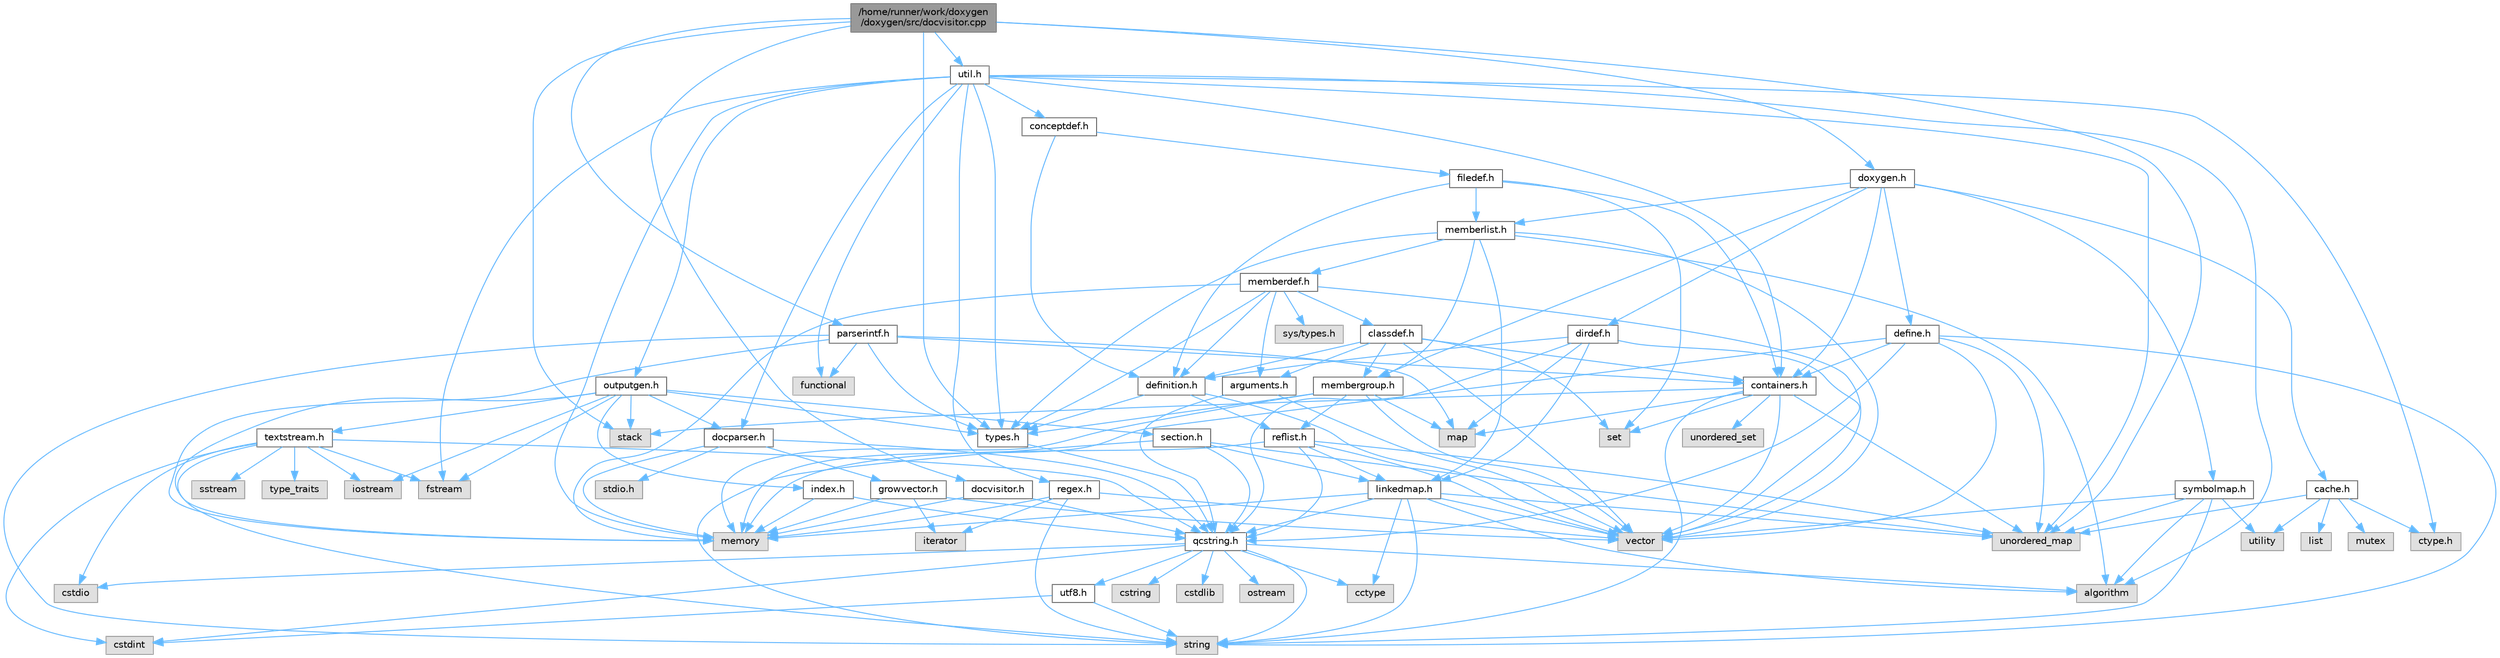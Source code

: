 digraph "/home/runner/work/doxygen/doxygen/src/docvisitor.cpp"
{
 // INTERACTIVE_SVG=YES
 // LATEX_PDF_SIZE
  bgcolor="transparent";
  edge [fontname=Helvetica,fontsize=10,labelfontname=Helvetica,labelfontsize=10];
  node [fontname=Helvetica,fontsize=10,shape=box,height=0.2,width=0.4];
  Node1 [label="/home/runner/work/doxygen\l/doxygen/src/docvisitor.cpp",height=0.2,width=0.4,color="gray40", fillcolor="grey60", style="filled", fontcolor="black",tooltip=" "];
  Node1 -> Node2 [color="steelblue1",style="solid"];
  Node2 [label="unordered_map",height=0.2,width=0.4,color="grey60", fillcolor="#E0E0E0", style="filled",tooltip=" "];
  Node1 -> Node3 [color="steelblue1",style="solid"];
  Node3 [label="stack",height=0.2,width=0.4,color="grey60", fillcolor="#E0E0E0", style="filled",tooltip=" "];
  Node1 -> Node4 [color="steelblue1",style="solid"];
  Node4 [label="parserintf.h",height=0.2,width=0.4,color="grey40", fillcolor="white", style="filled",URL="$da/d55/parserintf_8h.html",tooltip=" "];
  Node4 -> Node5 [color="steelblue1",style="solid"];
  Node5 [label="functional",height=0.2,width=0.4,color="grey60", fillcolor="#E0E0E0", style="filled",tooltip=" "];
  Node4 -> Node6 [color="steelblue1",style="solid"];
  Node6 [label="memory",height=0.2,width=0.4,color="grey60", fillcolor="#E0E0E0", style="filled",tooltip=" "];
  Node4 -> Node7 [color="steelblue1",style="solid"];
  Node7 [label="map",height=0.2,width=0.4,color="grey60", fillcolor="#E0E0E0", style="filled",tooltip=" "];
  Node4 -> Node8 [color="steelblue1",style="solid"];
  Node8 [label="string",height=0.2,width=0.4,color="grey60", fillcolor="#E0E0E0", style="filled",tooltip=" "];
  Node4 -> Node9 [color="steelblue1",style="solid"];
  Node9 [label="types.h",height=0.2,width=0.4,color="grey40", fillcolor="white", style="filled",URL="$d9/d49/types_8h.html",tooltip="This file contains a number of basic enums and types."];
  Node9 -> Node10 [color="steelblue1",style="solid"];
  Node10 [label="qcstring.h",height=0.2,width=0.4,color="grey40", fillcolor="white", style="filled",URL="$d7/d5c/qcstring_8h.html",tooltip=" "];
  Node10 -> Node8 [color="steelblue1",style="solid"];
  Node10 -> Node11 [color="steelblue1",style="solid"];
  Node11 [label="algorithm",height=0.2,width=0.4,color="grey60", fillcolor="#E0E0E0", style="filled",tooltip=" "];
  Node10 -> Node12 [color="steelblue1",style="solid"];
  Node12 [label="cctype",height=0.2,width=0.4,color="grey60", fillcolor="#E0E0E0", style="filled",tooltip=" "];
  Node10 -> Node13 [color="steelblue1",style="solid"];
  Node13 [label="cstring",height=0.2,width=0.4,color="grey60", fillcolor="#E0E0E0", style="filled",tooltip=" "];
  Node10 -> Node14 [color="steelblue1",style="solid"];
  Node14 [label="cstdio",height=0.2,width=0.4,color="grey60", fillcolor="#E0E0E0", style="filled",tooltip=" "];
  Node10 -> Node15 [color="steelblue1",style="solid"];
  Node15 [label="cstdlib",height=0.2,width=0.4,color="grey60", fillcolor="#E0E0E0", style="filled",tooltip=" "];
  Node10 -> Node16 [color="steelblue1",style="solid"];
  Node16 [label="cstdint",height=0.2,width=0.4,color="grey60", fillcolor="#E0E0E0", style="filled",tooltip=" "];
  Node10 -> Node17 [color="steelblue1",style="solid"];
  Node17 [label="ostream",height=0.2,width=0.4,color="grey60", fillcolor="#E0E0E0", style="filled",tooltip=" "];
  Node10 -> Node18 [color="steelblue1",style="solid"];
  Node18 [label="utf8.h",height=0.2,width=0.4,color="grey40", fillcolor="white", style="filled",URL="$db/d7c/utf8_8h.html",tooltip="Various UTF8 related helper functions."];
  Node18 -> Node16 [color="steelblue1",style="solid"];
  Node18 -> Node8 [color="steelblue1",style="solid"];
  Node4 -> Node19 [color="steelblue1",style="solid"];
  Node19 [label="containers.h",height=0.2,width=0.4,color="grey40", fillcolor="white", style="filled",URL="$d5/d75/containers_8h.html",tooltip=" "];
  Node19 -> Node20 [color="steelblue1",style="solid"];
  Node20 [label="vector",height=0.2,width=0.4,color="grey60", fillcolor="#E0E0E0", style="filled",tooltip=" "];
  Node19 -> Node8 [color="steelblue1",style="solid"];
  Node19 -> Node21 [color="steelblue1",style="solid"];
  Node21 [label="set",height=0.2,width=0.4,color="grey60", fillcolor="#E0E0E0", style="filled",tooltip=" "];
  Node19 -> Node7 [color="steelblue1",style="solid"];
  Node19 -> Node22 [color="steelblue1",style="solid"];
  Node22 [label="unordered_set",height=0.2,width=0.4,color="grey60", fillcolor="#E0E0E0", style="filled",tooltip=" "];
  Node19 -> Node2 [color="steelblue1",style="solid"];
  Node19 -> Node3 [color="steelblue1",style="solid"];
  Node1 -> Node23 [color="steelblue1",style="solid"];
  Node23 [label="docvisitor.h",height=0.2,width=0.4,color="grey40", fillcolor="white", style="filled",URL="$d2/d3c/docvisitor_8h.html",tooltip=" "];
  Node23 -> Node6 [color="steelblue1",style="solid"];
  Node23 -> Node10 [color="steelblue1",style="solid"];
  Node1 -> Node24 [color="steelblue1",style="solid"];
  Node24 [label="util.h",height=0.2,width=0.4,color="grey40", fillcolor="white", style="filled",URL="$d8/d3c/util_8h.html",tooltip="A bunch of utility functions."];
  Node24 -> Node6 [color="steelblue1",style="solid"];
  Node24 -> Node2 [color="steelblue1",style="solid"];
  Node24 -> Node11 [color="steelblue1",style="solid"];
  Node24 -> Node5 [color="steelblue1",style="solid"];
  Node24 -> Node25 [color="steelblue1",style="solid"];
  Node25 [label="fstream",height=0.2,width=0.4,color="grey60", fillcolor="#E0E0E0", style="filled",tooltip=" "];
  Node24 -> Node26 [color="steelblue1",style="solid"];
  Node26 [label="ctype.h",height=0.2,width=0.4,color="grey60", fillcolor="#E0E0E0", style="filled",tooltip=" "];
  Node24 -> Node9 [color="steelblue1",style="solid"];
  Node24 -> Node27 [color="steelblue1",style="solid"];
  Node27 [label="docparser.h",height=0.2,width=0.4,color="grey40", fillcolor="white", style="filled",URL="$de/d9c/docparser_8h.html",tooltip=" "];
  Node27 -> Node28 [color="steelblue1",style="solid"];
  Node28 [label="stdio.h",height=0.2,width=0.4,color="grey60", fillcolor="#E0E0E0", style="filled",tooltip=" "];
  Node27 -> Node6 [color="steelblue1",style="solid"];
  Node27 -> Node10 [color="steelblue1",style="solid"];
  Node27 -> Node29 [color="steelblue1",style="solid"];
  Node29 [label="growvector.h",height=0.2,width=0.4,color="grey40", fillcolor="white", style="filled",URL="$d7/d50/growvector_8h.html",tooltip=" "];
  Node29 -> Node20 [color="steelblue1",style="solid"];
  Node29 -> Node6 [color="steelblue1",style="solid"];
  Node29 -> Node30 [color="steelblue1",style="solid"];
  Node30 [label="iterator",height=0.2,width=0.4,color="grey60", fillcolor="#E0E0E0", style="filled",tooltip=" "];
  Node24 -> Node19 [color="steelblue1",style="solid"];
  Node24 -> Node31 [color="steelblue1",style="solid"];
  Node31 [label="outputgen.h",height=0.2,width=0.4,color="grey40", fillcolor="white", style="filled",URL="$df/d06/outputgen_8h.html",tooltip=" "];
  Node31 -> Node6 [color="steelblue1",style="solid"];
  Node31 -> Node3 [color="steelblue1",style="solid"];
  Node31 -> Node32 [color="steelblue1",style="solid"];
  Node32 [label="iostream",height=0.2,width=0.4,color="grey60", fillcolor="#E0E0E0", style="filled",tooltip=" "];
  Node31 -> Node25 [color="steelblue1",style="solid"];
  Node31 -> Node9 [color="steelblue1",style="solid"];
  Node31 -> Node33 [color="steelblue1",style="solid"];
  Node33 [label="index.h",height=0.2,width=0.4,color="grey40", fillcolor="white", style="filled",URL="$d1/db5/index_8h.html",tooltip=" "];
  Node33 -> Node6 [color="steelblue1",style="solid"];
  Node33 -> Node10 [color="steelblue1",style="solid"];
  Node31 -> Node34 [color="steelblue1",style="solid"];
  Node34 [label="section.h",height=0.2,width=0.4,color="grey40", fillcolor="white", style="filled",URL="$d1/d2a/section_8h.html",tooltip=" "];
  Node34 -> Node8 [color="steelblue1",style="solid"];
  Node34 -> Node2 [color="steelblue1",style="solid"];
  Node34 -> Node10 [color="steelblue1",style="solid"];
  Node34 -> Node35 [color="steelblue1",style="solid"];
  Node35 [label="linkedmap.h",height=0.2,width=0.4,color="grey40", fillcolor="white", style="filled",URL="$da/de1/linkedmap_8h.html",tooltip=" "];
  Node35 -> Node2 [color="steelblue1",style="solid"];
  Node35 -> Node20 [color="steelblue1",style="solid"];
  Node35 -> Node6 [color="steelblue1",style="solid"];
  Node35 -> Node8 [color="steelblue1",style="solid"];
  Node35 -> Node11 [color="steelblue1",style="solid"];
  Node35 -> Node12 [color="steelblue1",style="solid"];
  Node35 -> Node10 [color="steelblue1",style="solid"];
  Node31 -> Node36 [color="steelblue1",style="solid"];
  Node36 [label="textstream.h",height=0.2,width=0.4,color="grey40", fillcolor="white", style="filled",URL="$d4/d7d/textstream_8h.html",tooltip=" "];
  Node36 -> Node8 [color="steelblue1",style="solid"];
  Node36 -> Node32 [color="steelblue1",style="solid"];
  Node36 -> Node37 [color="steelblue1",style="solid"];
  Node37 [label="sstream",height=0.2,width=0.4,color="grey60", fillcolor="#E0E0E0", style="filled",tooltip=" "];
  Node36 -> Node16 [color="steelblue1",style="solid"];
  Node36 -> Node14 [color="steelblue1",style="solid"];
  Node36 -> Node25 [color="steelblue1",style="solid"];
  Node36 -> Node38 [color="steelblue1",style="solid"];
  Node38 [label="type_traits",height=0.2,width=0.4,color="grey60", fillcolor="#E0E0E0", style="filled",tooltip=" "];
  Node36 -> Node10 [color="steelblue1",style="solid"];
  Node31 -> Node27 [color="steelblue1",style="solid"];
  Node24 -> Node39 [color="steelblue1",style="solid"];
  Node39 [label="regex.h",height=0.2,width=0.4,color="grey40", fillcolor="white", style="filled",URL="$d1/d21/regex_8h.html",tooltip=" "];
  Node39 -> Node6 [color="steelblue1",style="solid"];
  Node39 -> Node8 [color="steelblue1",style="solid"];
  Node39 -> Node20 [color="steelblue1",style="solid"];
  Node39 -> Node30 [color="steelblue1",style="solid"];
  Node24 -> Node40 [color="steelblue1",style="solid"];
  Node40 [label="conceptdef.h",height=0.2,width=0.4,color="grey40", fillcolor="white", style="filled",URL="$da/df1/conceptdef_8h.html",tooltip=" "];
  Node40 -> Node41 [color="steelblue1",style="solid"];
  Node41 [label="definition.h",height=0.2,width=0.4,color="grey40", fillcolor="white", style="filled",URL="$df/da1/definition_8h.html",tooltip=" "];
  Node41 -> Node20 [color="steelblue1",style="solid"];
  Node41 -> Node9 [color="steelblue1",style="solid"];
  Node41 -> Node42 [color="steelblue1",style="solid"];
  Node42 [label="reflist.h",height=0.2,width=0.4,color="grey40", fillcolor="white", style="filled",URL="$d1/d02/reflist_8h.html",tooltip=" "];
  Node42 -> Node20 [color="steelblue1",style="solid"];
  Node42 -> Node2 [color="steelblue1",style="solid"];
  Node42 -> Node6 [color="steelblue1",style="solid"];
  Node42 -> Node10 [color="steelblue1",style="solid"];
  Node42 -> Node35 [color="steelblue1",style="solid"];
  Node40 -> Node43 [color="steelblue1",style="solid"];
  Node43 [label="filedef.h",height=0.2,width=0.4,color="grey40", fillcolor="white", style="filled",URL="$d4/d3a/filedef_8h.html",tooltip=" "];
  Node43 -> Node21 [color="steelblue1",style="solid"];
  Node43 -> Node41 [color="steelblue1",style="solid"];
  Node43 -> Node44 [color="steelblue1",style="solid"];
  Node44 [label="memberlist.h",height=0.2,width=0.4,color="grey40", fillcolor="white", style="filled",URL="$dd/d78/memberlist_8h.html",tooltip=" "];
  Node44 -> Node20 [color="steelblue1",style="solid"];
  Node44 -> Node11 [color="steelblue1",style="solid"];
  Node44 -> Node45 [color="steelblue1",style="solid"];
  Node45 [label="memberdef.h",height=0.2,width=0.4,color="grey40", fillcolor="white", style="filled",URL="$d4/d46/memberdef_8h.html",tooltip=" "];
  Node45 -> Node20 [color="steelblue1",style="solid"];
  Node45 -> Node6 [color="steelblue1",style="solid"];
  Node45 -> Node46 [color="steelblue1",style="solid"];
  Node46 [label="sys/types.h",height=0.2,width=0.4,color="grey60", fillcolor="#E0E0E0", style="filled",tooltip=" "];
  Node45 -> Node9 [color="steelblue1",style="solid"];
  Node45 -> Node41 [color="steelblue1",style="solid"];
  Node45 -> Node47 [color="steelblue1",style="solid"];
  Node47 [label="arguments.h",height=0.2,width=0.4,color="grey40", fillcolor="white", style="filled",URL="$df/d9b/arguments_8h.html",tooltip=" "];
  Node47 -> Node20 [color="steelblue1",style="solid"];
  Node47 -> Node10 [color="steelblue1",style="solid"];
  Node45 -> Node48 [color="steelblue1",style="solid"];
  Node48 [label="classdef.h",height=0.2,width=0.4,color="grey40", fillcolor="white", style="filled",URL="$d1/da6/classdef_8h.html",tooltip=" "];
  Node48 -> Node20 [color="steelblue1",style="solid"];
  Node48 -> Node21 [color="steelblue1",style="solid"];
  Node48 -> Node19 [color="steelblue1",style="solid"];
  Node48 -> Node41 [color="steelblue1",style="solid"];
  Node48 -> Node47 [color="steelblue1",style="solid"];
  Node48 -> Node49 [color="steelblue1",style="solid"];
  Node49 [label="membergroup.h",height=0.2,width=0.4,color="grey40", fillcolor="white", style="filled",URL="$d9/d11/membergroup_8h.html",tooltip=" "];
  Node49 -> Node20 [color="steelblue1",style="solid"];
  Node49 -> Node7 [color="steelblue1",style="solid"];
  Node49 -> Node6 [color="steelblue1",style="solid"];
  Node49 -> Node9 [color="steelblue1",style="solid"];
  Node49 -> Node42 [color="steelblue1",style="solid"];
  Node44 -> Node35 [color="steelblue1",style="solid"];
  Node44 -> Node9 [color="steelblue1",style="solid"];
  Node44 -> Node49 [color="steelblue1",style="solid"];
  Node43 -> Node19 [color="steelblue1",style="solid"];
  Node1 -> Node9 [color="steelblue1",style="solid"];
  Node1 -> Node50 [color="steelblue1",style="solid"];
  Node50 [label="doxygen.h",height=0.2,width=0.4,color="grey40", fillcolor="white", style="filled",URL="$d1/da1/doxygen_8h.html",tooltip=" "];
  Node50 -> Node19 [color="steelblue1",style="solid"];
  Node50 -> Node49 [color="steelblue1",style="solid"];
  Node50 -> Node51 [color="steelblue1",style="solid"];
  Node51 [label="dirdef.h",height=0.2,width=0.4,color="grey40", fillcolor="white", style="filled",URL="$d6/d15/dirdef_8h.html",tooltip=" "];
  Node51 -> Node20 [color="steelblue1",style="solid"];
  Node51 -> Node7 [color="steelblue1",style="solid"];
  Node51 -> Node10 [color="steelblue1",style="solid"];
  Node51 -> Node35 [color="steelblue1",style="solid"];
  Node51 -> Node41 [color="steelblue1",style="solid"];
  Node50 -> Node44 [color="steelblue1",style="solid"];
  Node50 -> Node52 [color="steelblue1",style="solid"];
  Node52 [label="define.h",height=0.2,width=0.4,color="grey40", fillcolor="white", style="filled",URL="$df/d67/define_8h.html",tooltip=" "];
  Node52 -> Node20 [color="steelblue1",style="solid"];
  Node52 -> Node6 [color="steelblue1",style="solid"];
  Node52 -> Node8 [color="steelblue1",style="solid"];
  Node52 -> Node2 [color="steelblue1",style="solid"];
  Node52 -> Node10 [color="steelblue1",style="solid"];
  Node52 -> Node19 [color="steelblue1",style="solid"];
  Node50 -> Node53 [color="steelblue1",style="solid"];
  Node53 [label="cache.h",height=0.2,width=0.4,color="grey40", fillcolor="white", style="filled",URL="$d3/d26/cache_8h.html",tooltip=" "];
  Node53 -> Node54 [color="steelblue1",style="solid"];
  Node54 [label="list",height=0.2,width=0.4,color="grey60", fillcolor="#E0E0E0", style="filled",tooltip=" "];
  Node53 -> Node2 [color="steelblue1",style="solid"];
  Node53 -> Node55 [color="steelblue1",style="solid"];
  Node55 [label="mutex",height=0.2,width=0.4,color="grey60", fillcolor="#E0E0E0", style="filled",tooltip=" "];
  Node53 -> Node56 [color="steelblue1",style="solid"];
  Node56 [label="utility",height=0.2,width=0.4,color="grey60", fillcolor="#E0E0E0", style="filled",tooltip=" "];
  Node53 -> Node26 [color="steelblue1",style="solid"];
  Node50 -> Node57 [color="steelblue1",style="solid"];
  Node57 [label="symbolmap.h",height=0.2,width=0.4,color="grey40", fillcolor="white", style="filled",URL="$d7/ddd/symbolmap_8h.html",tooltip=" "];
  Node57 -> Node11 [color="steelblue1",style="solid"];
  Node57 -> Node2 [color="steelblue1",style="solid"];
  Node57 -> Node20 [color="steelblue1",style="solid"];
  Node57 -> Node8 [color="steelblue1",style="solid"];
  Node57 -> Node56 [color="steelblue1",style="solid"];
}
